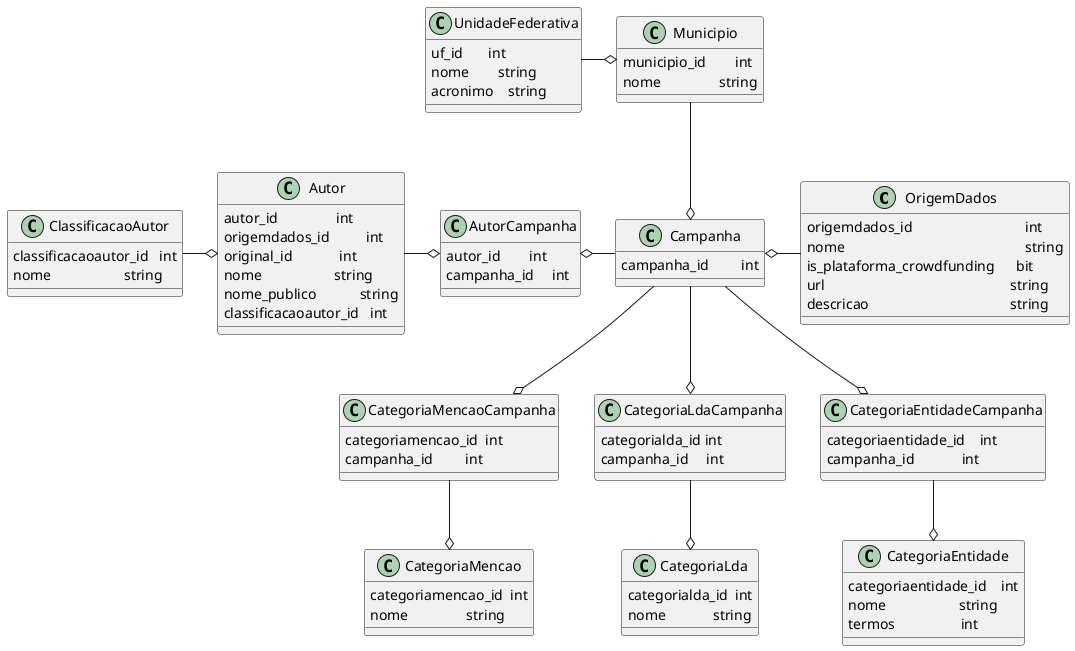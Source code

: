 @startuml 01-modelo

class OrigemDados {
	origemdados_id				    int
	nome						    string
    is_plataforma_crowdfunding      bit
	url						        string
	descricao				        string  
}

class UnidadeFederativa {
    uf_id       int
    nome        string
    acronimo    string
}

class Municipio {
    municipio_id        int
    nome                string
}

class ClassificacaoAutor {
    classificacaoautor_id   int
    nome                    string
}

class Autor {
    autor_id                int
    origemdados_id          int
    original_id             int
    nome                    string
    nome_publico            string
    classificacaoautor_id   int
}

class Campanha {
    campanha_id         int
}

class AutorCampanha {
    autor_id        int
    campanha_id     int
}

class CategoriaMencao {
    categoriamencao_id  int
    nome                string
}

class CategoriaLda {
    categorialda_id  int
    nome             string
}

class CategoriaEntidade {
    categoriaentidade_id    int
    nome                    string
    termos                  int
}

class CategoriaMencaoCampanha {
    categoriamencao_id  int
    campanha_id         int
}

class CategoriaLdaCampanha {
    categorialda_id int
    campanha_id     int
}

class CategoriaEntidadeCampanha {
    categoriaentidade_id    int
    campanha_id             int
}

UnidadeFederativa -o Municipio
Municipio --o Campanha

ClassificacaoAutor -o Autor
Autor -o AutorCampanha
AutorCampanha o- Campanha
Campanha o- OrigemDados

Campanha --o CategoriaMencaoCampanha
Campanha --o CategoriaLdaCampanha
Campanha --o CategoriaEntidadeCampanha

CategoriaMencaoCampanha --o CategoriaMencao
CategoriaLdaCampanha --o CategoriaLda
CategoriaEntidadeCampanha --o CategoriaEntidade


@enduml
